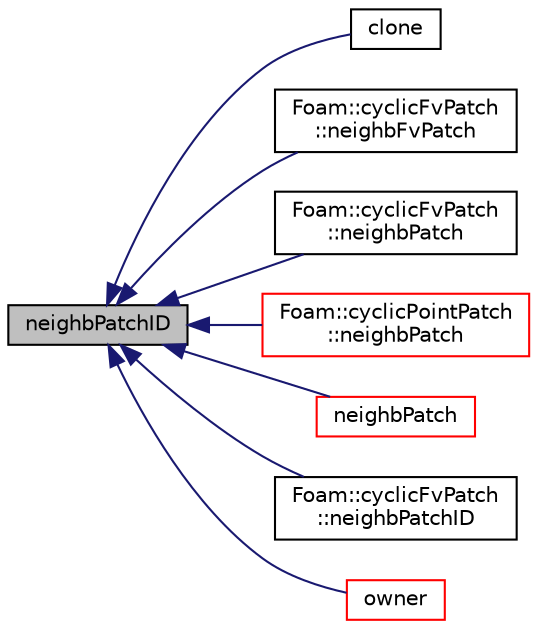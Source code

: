 digraph "neighbPatchID"
{
  bgcolor="transparent";
  edge [fontname="Helvetica",fontsize="10",labelfontname="Helvetica",labelfontsize="10"];
  node [fontname="Helvetica",fontsize="10",shape=record];
  rankdir="LR";
  Node1 [label="neighbPatchID",height=0.2,width=0.4,color="black", fillcolor="grey75", style="filled", fontcolor="black"];
  Node1 -> Node2 [dir="back",color="midnightblue",fontsize="10",style="solid",fontname="Helvetica"];
  Node2 [label="clone",height=0.2,width=0.4,color="black",URL="$a00484.html#ab8ac97614cdfea53505e8e163abf004f",tooltip="Construct and return a clone, resetting the face list. "];
  Node1 -> Node3 [dir="back",color="midnightblue",fontsize="10",style="solid",fontname="Helvetica"];
  Node3 [label="Foam::cyclicFvPatch\l::neighbFvPatch",height=0.2,width=0.4,color="black",URL="$a00475.html#a3379be796c0a127e8f0fa0e225cd9793"];
  Node1 -> Node4 [dir="back",color="midnightblue",fontsize="10",style="solid",fontname="Helvetica"];
  Node4 [label="Foam::cyclicFvPatch\l::neighbPatch",height=0.2,width=0.4,color="black",URL="$a00475.html#a8c775c139948a10c96471aa25f8c1337",tooltip="Return processor number. "];
  Node1 -> Node5 [dir="back",color="midnightblue",fontsize="10",style="solid",fontname="Helvetica"];
  Node5 [label="Foam::cyclicPointPatch\l::neighbPatch",height=0.2,width=0.4,color="red",URL="$a00482.html#ac7959480f9f7d01020ae8898d87a35bf",tooltip="Return neighbour point patch. "];
  Node1 -> Node6 [dir="back",color="midnightblue",fontsize="10",style="solid",fontname="Helvetica"];
  Node6 [label="neighbPatch",height=0.2,width=0.4,color="red",URL="$a00484.html#a49d80ca28e191e7195db3ec436dea127"];
  Node1 -> Node7 [dir="back",color="midnightblue",fontsize="10",style="solid",fontname="Helvetica"];
  Node7 [label="Foam::cyclicFvPatch\l::neighbPatchID",height=0.2,width=0.4,color="black",URL="$a00475.html#add298f1b9f4b1713dd56335bbbae8670",tooltip="Return neighbour. "];
  Node1 -> Node8 [dir="back",color="midnightblue",fontsize="10",style="solid",fontname="Helvetica"];
  Node8 [label="owner",height=0.2,width=0.4,color="red",URL="$a00484.html#ae2fb0867c083f040d00c1b69a4f59b0f",tooltip="Does this side own the patch ? "];
}
